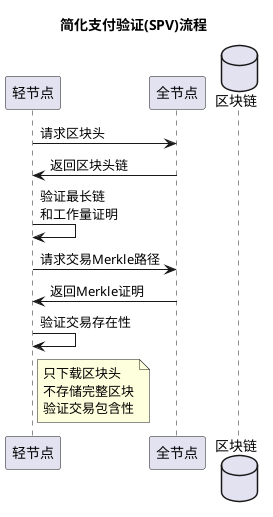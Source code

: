 @startuml spv
title 简化支付验证(SPV)流程

participant "轻节点" as LightNode
participant "全节点" as FullNode
database "区块链" as Blockchain

LightNode -> FullNode: 请求区块头
FullNode -> LightNode: 返回区块头链
LightNode -> LightNode: 验证最长链\n和工作量证明

LightNode -> FullNode: 请求交易Merkle路径
FullNode -> LightNode: 返回Merkle证明
LightNode -> LightNode: 验证交易存在性

note right of LightNode
  只下载区块头
  不存储完整区块
  验证交易包含性
end note

@enduml 